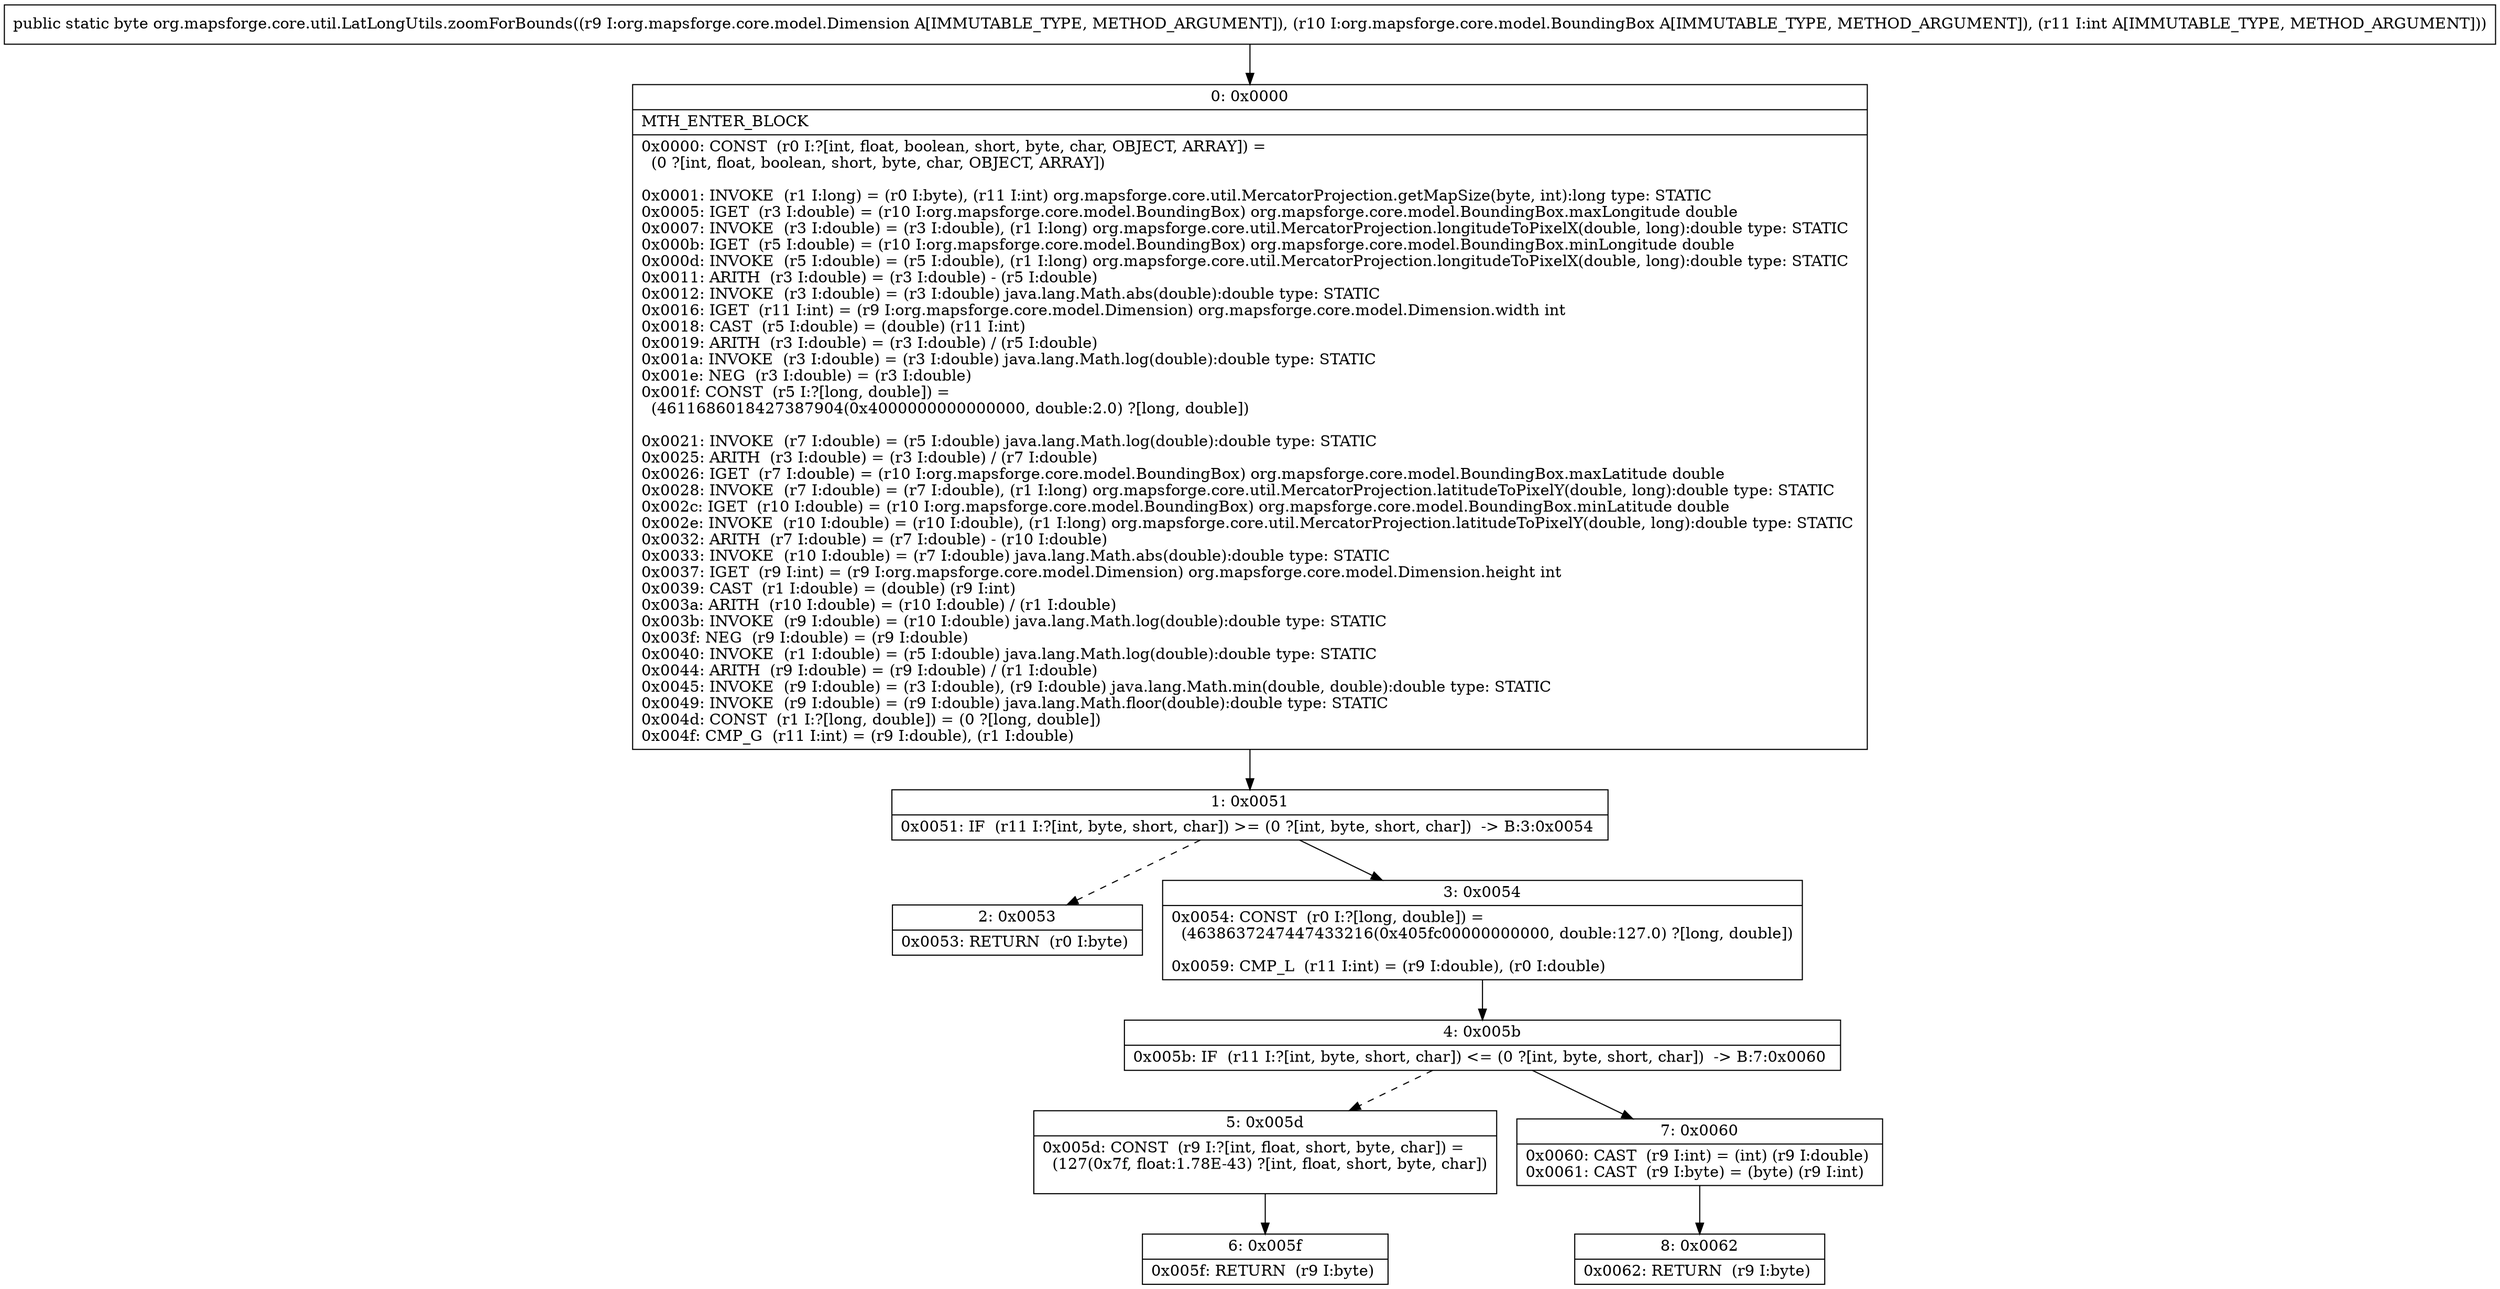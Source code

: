 digraph "CFG fororg.mapsforge.core.util.LatLongUtils.zoomForBounds(Lorg\/mapsforge\/core\/model\/Dimension;Lorg\/mapsforge\/core\/model\/BoundingBox;I)B" {
Node_0 [shape=record,label="{0\:\ 0x0000|MTH_ENTER_BLOCK\l|0x0000: CONST  (r0 I:?[int, float, boolean, short, byte, char, OBJECT, ARRAY]) = \l  (0 ?[int, float, boolean, short, byte, char, OBJECT, ARRAY])\l \l0x0001: INVOKE  (r1 I:long) = (r0 I:byte), (r11 I:int) org.mapsforge.core.util.MercatorProjection.getMapSize(byte, int):long type: STATIC \l0x0005: IGET  (r3 I:double) = (r10 I:org.mapsforge.core.model.BoundingBox) org.mapsforge.core.model.BoundingBox.maxLongitude double \l0x0007: INVOKE  (r3 I:double) = (r3 I:double), (r1 I:long) org.mapsforge.core.util.MercatorProjection.longitudeToPixelX(double, long):double type: STATIC \l0x000b: IGET  (r5 I:double) = (r10 I:org.mapsforge.core.model.BoundingBox) org.mapsforge.core.model.BoundingBox.minLongitude double \l0x000d: INVOKE  (r5 I:double) = (r5 I:double), (r1 I:long) org.mapsforge.core.util.MercatorProjection.longitudeToPixelX(double, long):double type: STATIC \l0x0011: ARITH  (r3 I:double) = (r3 I:double) \- (r5 I:double) \l0x0012: INVOKE  (r3 I:double) = (r3 I:double) java.lang.Math.abs(double):double type: STATIC \l0x0016: IGET  (r11 I:int) = (r9 I:org.mapsforge.core.model.Dimension) org.mapsforge.core.model.Dimension.width int \l0x0018: CAST  (r5 I:double) = (double) (r11 I:int) \l0x0019: ARITH  (r3 I:double) = (r3 I:double) \/ (r5 I:double) \l0x001a: INVOKE  (r3 I:double) = (r3 I:double) java.lang.Math.log(double):double type: STATIC \l0x001e: NEG  (r3 I:double) = (r3 I:double) \l0x001f: CONST  (r5 I:?[long, double]) = \l  (4611686018427387904(0x4000000000000000, double:2.0) ?[long, double])\l \l0x0021: INVOKE  (r7 I:double) = (r5 I:double) java.lang.Math.log(double):double type: STATIC \l0x0025: ARITH  (r3 I:double) = (r3 I:double) \/ (r7 I:double) \l0x0026: IGET  (r7 I:double) = (r10 I:org.mapsforge.core.model.BoundingBox) org.mapsforge.core.model.BoundingBox.maxLatitude double \l0x0028: INVOKE  (r7 I:double) = (r7 I:double), (r1 I:long) org.mapsforge.core.util.MercatorProjection.latitudeToPixelY(double, long):double type: STATIC \l0x002c: IGET  (r10 I:double) = (r10 I:org.mapsforge.core.model.BoundingBox) org.mapsforge.core.model.BoundingBox.minLatitude double \l0x002e: INVOKE  (r10 I:double) = (r10 I:double), (r1 I:long) org.mapsforge.core.util.MercatorProjection.latitudeToPixelY(double, long):double type: STATIC \l0x0032: ARITH  (r7 I:double) = (r7 I:double) \- (r10 I:double) \l0x0033: INVOKE  (r10 I:double) = (r7 I:double) java.lang.Math.abs(double):double type: STATIC \l0x0037: IGET  (r9 I:int) = (r9 I:org.mapsforge.core.model.Dimension) org.mapsforge.core.model.Dimension.height int \l0x0039: CAST  (r1 I:double) = (double) (r9 I:int) \l0x003a: ARITH  (r10 I:double) = (r10 I:double) \/ (r1 I:double) \l0x003b: INVOKE  (r9 I:double) = (r10 I:double) java.lang.Math.log(double):double type: STATIC \l0x003f: NEG  (r9 I:double) = (r9 I:double) \l0x0040: INVOKE  (r1 I:double) = (r5 I:double) java.lang.Math.log(double):double type: STATIC \l0x0044: ARITH  (r9 I:double) = (r9 I:double) \/ (r1 I:double) \l0x0045: INVOKE  (r9 I:double) = (r3 I:double), (r9 I:double) java.lang.Math.min(double, double):double type: STATIC \l0x0049: INVOKE  (r9 I:double) = (r9 I:double) java.lang.Math.floor(double):double type: STATIC \l0x004d: CONST  (r1 I:?[long, double]) = (0 ?[long, double]) \l0x004f: CMP_G  (r11 I:int) = (r9 I:double), (r1 I:double) \l}"];
Node_1 [shape=record,label="{1\:\ 0x0051|0x0051: IF  (r11 I:?[int, byte, short, char]) \>= (0 ?[int, byte, short, char])  \-\> B:3:0x0054 \l}"];
Node_2 [shape=record,label="{2\:\ 0x0053|0x0053: RETURN  (r0 I:byte) \l}"];
Node_3 [shape=record,label="{3\:\ 0x0054|0x0054: CONST  (r0 I:?[long, double]) = \l  (4638637247447433216(0x405fc00000000000, double:127.0) ?[long, double])\l \l0x0059: CMP_L  (r11 I:int) = (r9 I:double), (r0 I:double) \l}"];
Node_4 [shape=record,label="{4\:\ 0x005b|0x005b: IF  (r11 I:?[int, byte, short, char]) \<= (0 ?[int, byte, short, char])  \-\> B:7:0x0060 \l}"];
Node_5 [shape=record,label="{5\:\ 0x005d|0x005d: CONST  (r9 I:?[int, float, short, byte, char]) = \l  (127(0x7f, float:1.78E\-43) ?[int, float, short, byte, char])\l \l}"];
Node_6 [shape=record,label="{6\:\ 0x005f|0x005f: RETURN  (r9 I:byte) \l}"];
Node_7 [shape=record,label="{7\:\ 0x0060|0x0060: CAST  (r9 I:int) = (int) (r9 I:double) \l0x0061: CAST  (r9 I:byte) = (byte) (r9 I:int) \l}"];
Node_8 [shape=record,label="{8\:\ 0x0062|0x0062: RETURN  (r9 I:byte) \l}"];
MethodNode[shape=record,label="{public static byte org.mapsforge.core.util.LatLongUtils.zoomForBounds((r9 I:org.mapsforge.core.model.Dimension A[IMMUTABLE_TYPE, METHOD_ARGUMENT]), (r10 I:org.mapsforge.core.model.BoundingBox A[IMMUTABLE_TYPE, METHOD_ARGUMENT]), (r11 I:int A[IMMUTABLE_TYPE, METHOD_ARGUMENT])) }"];
MethodNode -> Node_0;
Node_0 -> Node_1;
Node_1 -> Node_2[style=dashed];
Node_1 -> Node_3;
Node_3 -> Node_4;
Node_4 -> Node_5[style=dashed];
Node_4 -> Node_7;
Node_5 -> Node_6;
Node_7 -> Node_8;
}

